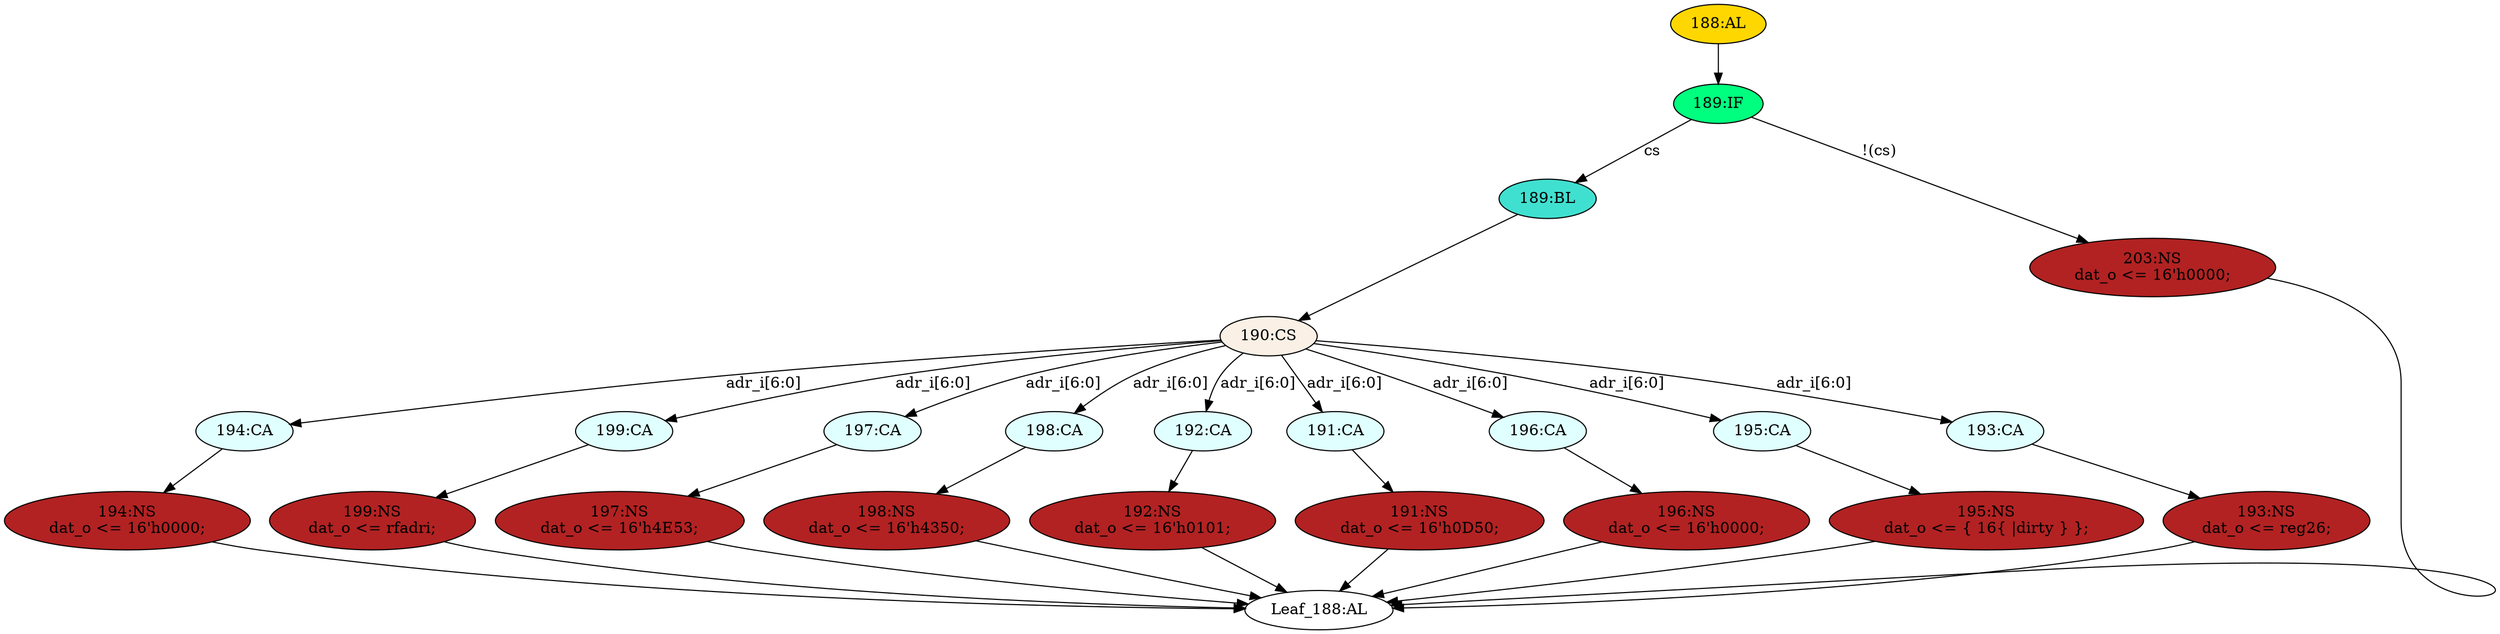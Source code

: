 strict digraph "" {
	node [label="\N"];
	"189:BL"	 [ast="<pyverilog.vparser.ast.Block object at 0x7fcb433cda90>",
		fillcolor=turquoise,
		label="189:BL",
		statements="[]",
		style=filled,
		typ=Block];
	"190:CS"	 [ast="<pyverilog.vparser.ast.CaseStatement object at 0x7fcb433cdad0>",
		fillcolor=linen,
		label="190:CS",
		statements="[]",
		style=filled,
		typ=CaseStatement];
	"189:BL" -> "190:CS"	 [cond="[]",
		lineno=None];
	"194:CA"	 [ast="<pyverilog.vparser.ast.Case object at 0x7fcb433cd490>",
		fillcolor=lightcyan,
		label="194:CA",
		statements="[]",
		style=filled,
		typ=Case];
	"194:NS"	 [ast="<pyverilog.vparser.ast.NonblockingSubstitution object at 0x7fcb433cd550>",
		fillcolor=firebrick,
		label="194:NS
dat_o <= 16'h0000;",
		statements="[<pyverilog.vparser.ast.NonblockingSubstitution object at 0x7fcb433cd550>]",
		style=filled,
		typ=NonblockingSubstitution];
	"194:CA" -> "194:NS"	 [cond="[]",
		lineno=None];
	"199:CA"	 [ast="<pyverilog.vparser.ast.Case object at 0x7fcb43384790>",
		fillcolor=lightcyan,
		label="199:CA",
		statements="[]",
		style=filled,
		typ=Case];
	"199:NS"	 [ast="<pyverilog.vparser.ast.NonblockingSubstitution object at 0x7fcb433847d0>",
		fillcolor=firebrick,
		label="199:NS
dat_o <= rfadri;",
		statements="[<pyverilog.vparser.ast.NonblockingSubstitution object at 0x7fcb433847d0>]",
		style=filled,
		typ=NonblockingSubstitution];
	"199:CA" -> "199:NS"	 [cond="[]",
		lineno=None];
	"197:NS"	 [ast="<pyverilog.vparser.ast.NonblockingSubstitution object at 0x7fcb433cd950>",
		fillcolor=firebrick,
		label="197:NS
dat_o <= 16'h4E53;",
		statements="[<pyverilog.vparser.ast.NonblockingSubstitution object at 0x7fcb433cd950>]",
		style=filled,
		typ=NonblockingSubstitution];
	"Leaf_188:AL"	 [def_var="['dat_o']",
		label="Leaf_188:AL"];
	"197:NS" -> "Leaf_188:AL"	 [cond="[]",
		lineno=None];
	"188:AL"	 [ast="<pyverilog.vparser.ast.Always object at 0x7fcb43384950>",
		clk_sens=True,
		fillcolor=gold,
		label="188:AL",
		sens="['clk_i']",
		statements="[]",
		style=filled,
		typ=Always,
		use_var="['cs', 'adr_i', 'reg26', 'rfadri', 'dirty']"];
	"189:IF"	 [ast="<pyverilog.vparser.ast.IfStatement object at 0x7fcb43384a90>",
		fillcolor=springgreen,
		label="189:IF",
		statements="[]",
		style=filled,
		typ=IfStatement];
	"188:AL" -> "189:IF"	 [cond="[]",
		lineno=None];
	"197:CA"	 [ast="<pyverilog.vparser.ast.Case object at 0x7fcb433844d0>",
		fillcolor=lightcyan,
		label="197:CA",
		statements="[]",
		style=filled,
		typ=Case];
	"197:CA" -> "197:NS"	 [cond="[]",
		lineno=None];
	"196:NS"	 [ast="<pyverilog.vparser.ast.NonblockingSubstitution object at 0x7fcb433cd6d0>",
		fillcolor=firebrick,
		label="196:NS
dat_o <= 16'h0000;",
		statements="[<pyverilog.vparser.ast.NonblockingSubstitution object at 0x7fcb433cd6d0>]",
		style=filled,
		typ=NonblockingSubstitution];
	"196:NS" -> "Leaf_188:AL"	 [cond="[]",
		lineno=None];
	"194:NS" -> "Leaf_188:AL"	 [cond="[]",
		lineno=None];
	"191:NS"	 [ast="<pyverilog.vparser.ast.NonblockingSubstitution object at 0x7fcb433cdcd0>",
		fillcolor=firebrick,
		label="191:NS
dat_o <= 16'h0D50;",
		statements="[<pyverilog.vparser.ast.NonblockingSubstitution object at 0x7fcb433cdcd0>]",
		style=filled,
		typ=NonblockingSubstitution];
	"191:NS" -> "Leaf_188:AL"	 [cond="[]",
		lineno=None];
	"198:CA"	 [ast="<pyverilog.vparser.ast.Case object at 0x7fcb43384590>",
		fillcolor=lightcyan,
		label="198:CA",
		statements="[]",
		style=filled,
		typ=Case];
	"198:NS"	 [ast="<pyverilog.vparser.ast.NonblockingSubstitution object at 0x7fcb43384610>",
		fillcolor=firebrick,
		label="198:NS
dat_o <= 16'h4350;",
		statements="[<pyverilog.vparser.ast.NonblockingSubstitution object at 0x7fcb43384610>]",
		style=filled,
		typ=NonblockingSubstitution];
	"198:CA" -> "198:NS"	 [cond="[]",
		lineno=None];
	"195:NS"	 [ast="<pyverilog.vparser.ast.NonblockingSubstitution object at 0x7fcb43384250>",
		fillcolor=firebrick,
		label="195:NS
dat_o <= { 16{ |dirty } };",
		statements="[<pyverilog.vparser.ast.NonblockingSubstitution object at 0x7fcb43384250>]",
		style=filled,
		typ=NonblockingSubstitution];
	"195:NS" -> "Leaf_188:AL"	 [cond="[]",
		lineno=None];
	"190:CS" -> "194:CA"	 [cond="['adr_i']",
		label="adr_i[6:0]",
		lineno=190];
	"190:CS" -> "199:CA"	 [cond="['adr_i']",
		label="adr_i[6:0]",
		lineno=190];
	"190:CS" -> "197:CA"	 [cond="['adr_i']",
		label="adr_i[6:0]",
		lineno=190];
	"190:CS" -> "198:CA"	 [cond="['adr_i']",
		label="adr_i[6:0]",
		lineno=190];
	"192:CA"	 [ast="<pyverilog.vparser.ast.Case object at 0x7fcb433cde10>",
		fillcolor=lightcyan,
		label="192:CA",
		statements="[]",
		style=filled,
		typ=Case];
	"190:CS" -> "192:CA"	 [cond="['adr_i']",
		label="adr_i[6:0]",
		lineno=190];
	"191:CA"	 [ast="<pyverilog.vparser.ast.Case object at 0x7fcb433cdc50>",
		fillcolor=lightcyan,
		label="191:CA",
		statements="[]",
		style=filled,
		typ=Case];
	"190:CS" -> "191:CA"	 [cond="['adr_i']",
		label="adr_i[6:0]",
		lineno=190];
	"196:CA"	 [ast="<pyverilog.vparser.ast.Case object at 0x7fcb43384450>",
		fillcolor=lightcyan,
		label="196:CA",
		statements="[]",
		style=filled,
		typ=Case];
	"190:CS" -> "196:CA"	 [cond="['adr_i']",
		label="adr_i[6:0]",
		lineno=190];
	"195:CA"	 [ast="<pyverilog.vparser.ast.Case object at 0x7fcb433841d0>",
		fillcolor=lightcyan,
		label="195:CA",
		statements="[]",
		style=filled,
		typ=Case];
	"190:CS" -> "195:CA"	 [cond="['adr_i']",
		label="adr_i[6:0]",
		lineno=190];
	"193:CA"	 [ast="<pyverilog.vparser.ast.Case object at 0x7fcb433cdfd0>",
		fillcolor=lightcyan,
		label="193:CA",
		statements="[]",
		style=filled,
		typ=Case];
	"190:CS" -> "193:CA"	 [cond="['adr_i']",
		label="adr_i[6:0]",
		lineno=190];
	"192:NS"	 [ast="<pyverilog.vparser.ast.NonblockingSubstitution object at 0x7fcb433cde90>",
		fillcolor=firebrick,
		label="192:NS
dat_o <= 16'h0101;",
		statements="[<pyverilog.vparser.ast.NonblockingSubstitution object at 0x7fcb433cde90>]",
		style=filled,
		typ=NonblockingSubstitution];
	"192:CA" -> "192:NS"	 [cond="[]",
		lineno=None];
	"191:CA" -> "191:NS"	 [cond="[]",
		lineno=None];
	"199:NS" -> "Leaf_188:AL"	 [cond="[]",
		lineno=None];
	"193:NS"	 [ast="<pyverilog.vparser.ast.NonblockingSubstitution object at 0x7fcb43384090>",
		fillcolor=firebrick,
		label="193:NS
dat_o <= reg26;",
		statements="[<pyverilog.vparser.ast.NonblockingSubstitution object at 0x7fcb43384090>]",
		style=filled,
		typ=NonblockingSubstitution];
	"193:NS" -> "Leaf_188:AL"	 [cond="[]",
		lineno=None];
	"196:CA" -> "196:NS"	 [cond="[]",
		lineno=None];
	"192:NS" -> "Leaf_188:AL"	 [cond="[]",
		lineno=None];
	"195:CA" -> "195:NS"	 [cond="[]",
		lineno=None];
	"198:NS" -> "Leaf_188:AL"	 [cond="[]",
		lineno=None];
	"203:NS"	 [ast="<pyverilog.vparser.ast.NonblockingSubstitution object at 0x7fcb43384b10>",
		fillcolor=firebrick,
		label="203:NS
dat_o <= 16'h0000;",
		statements="[<pyverilog.vparser.ast.NonblockingSubstitution object at 0x7fcb43384b10>]",
		style=filled,
		typ=NonblockingSubstitution];
	"203:NS" -> "Leaf_188:AL"	 [cond="[]",
		lineno=None];
	"193:CA" -> "193:NS"	 [cond="[]",
		lineno=None];
	"189:IF" -> "189:BL"	 [cond="['cs']",
		label=cs,
		lineno=189];
	"189:IF" -> "203:NS"	 [cond="['cs']",
		label="!(cs)",
		lineno=189];
}
